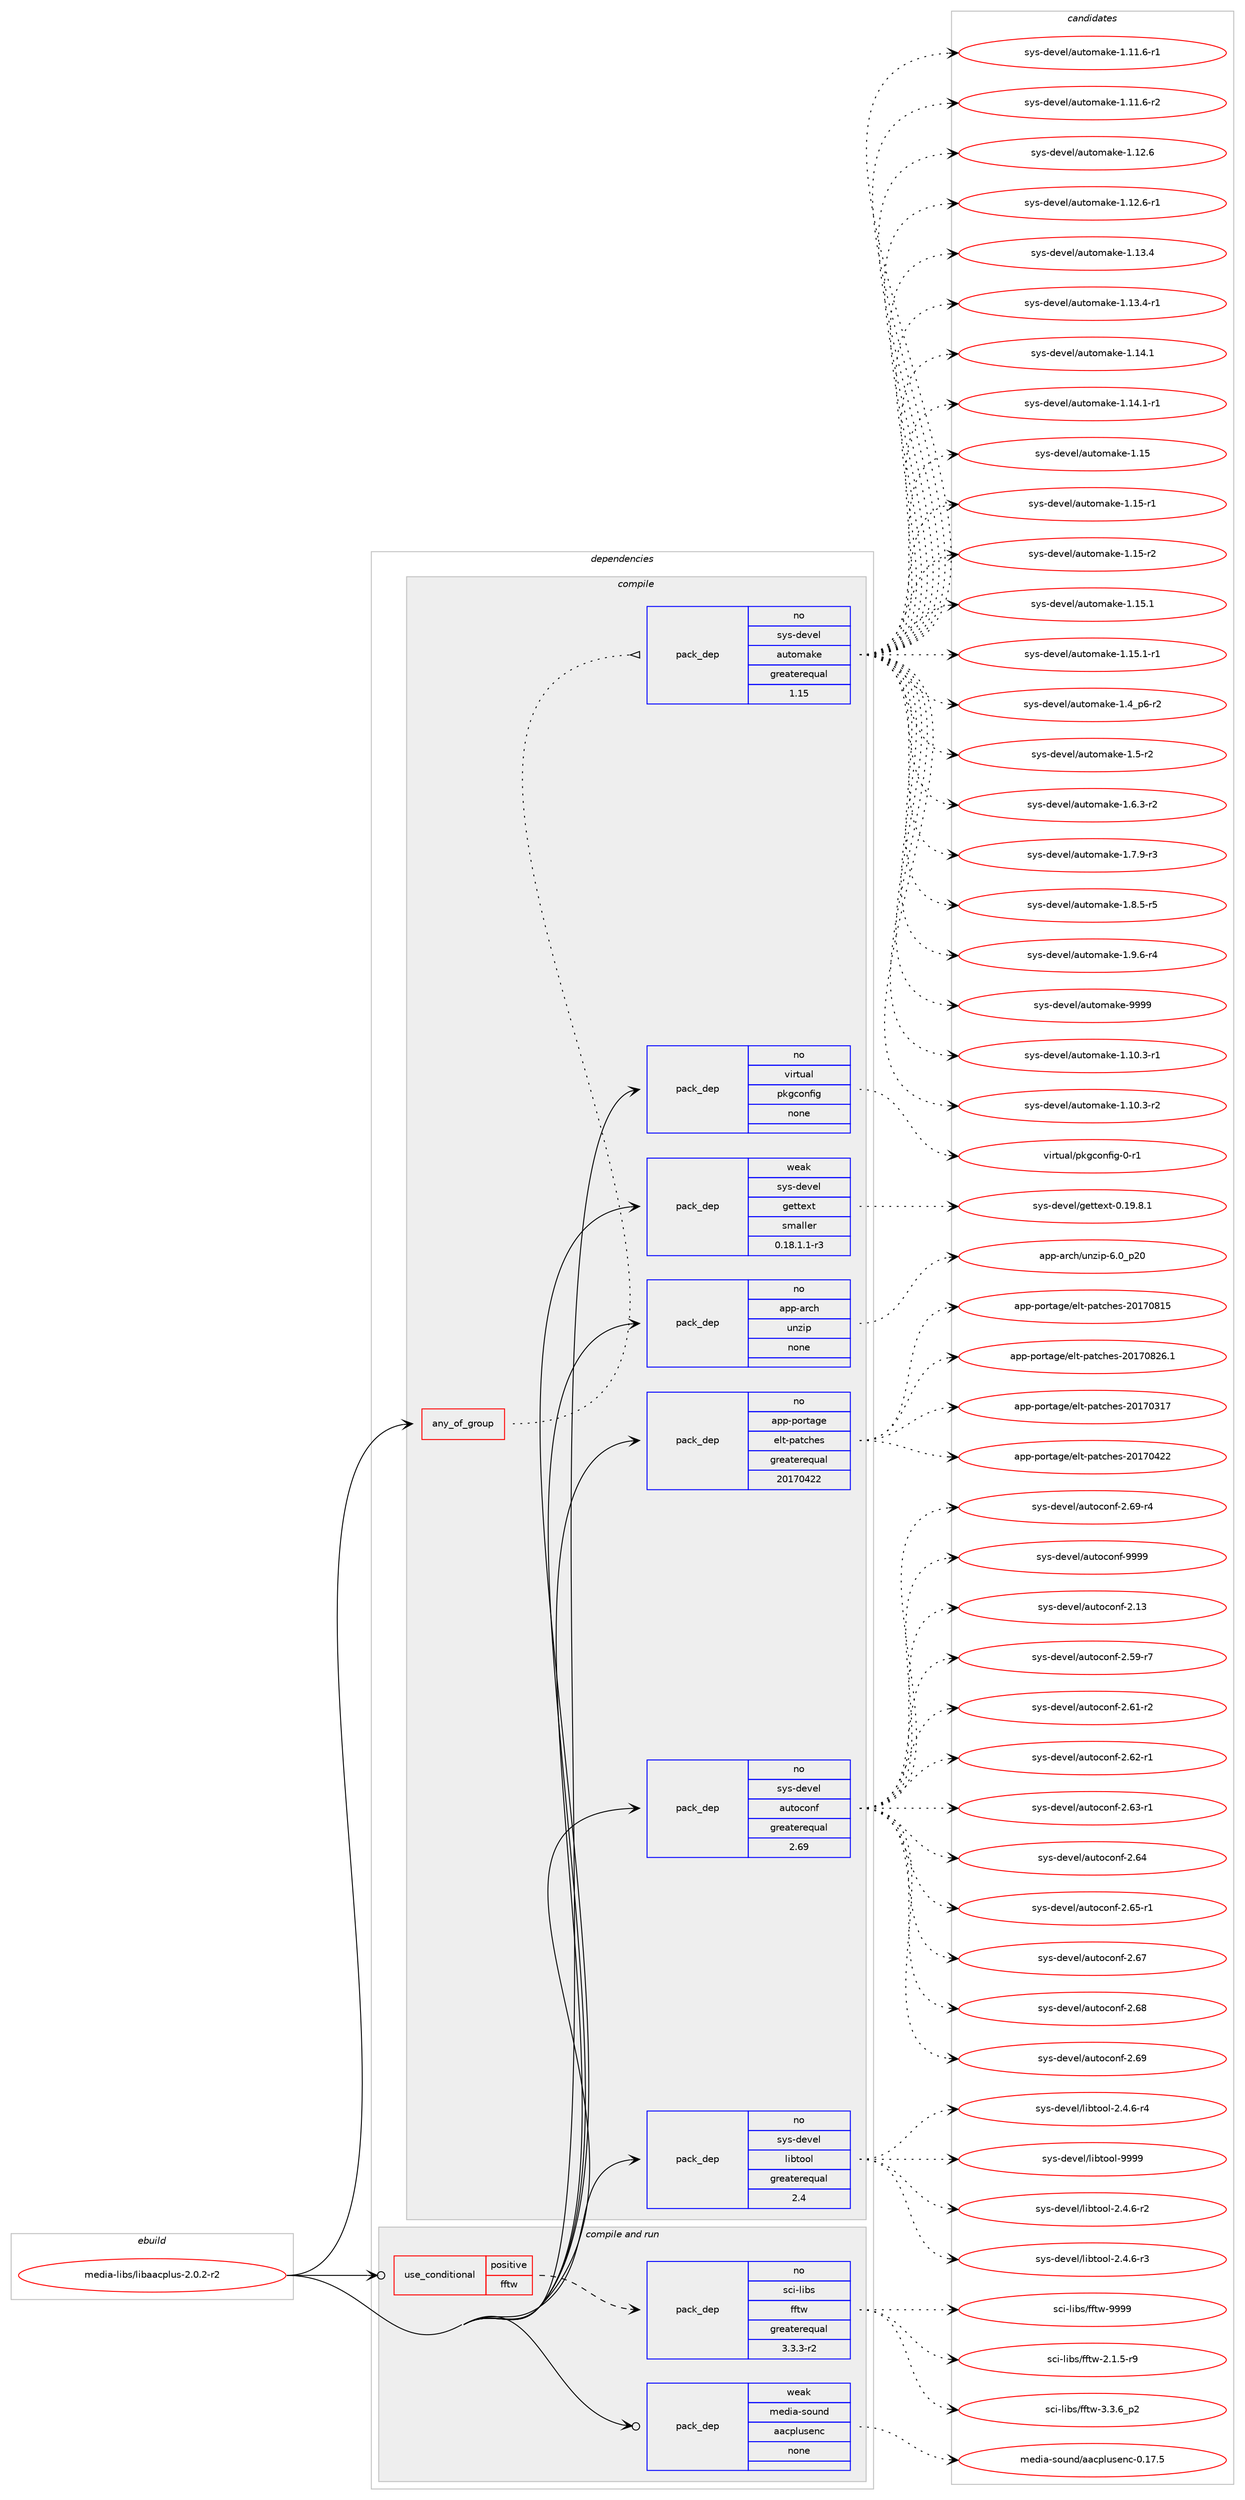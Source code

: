 digraph prolog {

# *************
# Graph options
# *************

newrank=true;
concentrate=true;
compound=true;
graph [rankdir=LR,fontname=Helvetica,fontsize=10,ranksep=1.5];#, ranksep=2.5, nodesep=0.2];
edge  [arrowhead=vee];
node  [fontname=Helvetica,fontsize=10];

# **********
# The ebuild
# **********

subgraph cluster_leftcol {
color=gray;
rank=same;
label=<<i>ebuild</i>>;
id [label="media-libs/libaacplus-2.0.2-r2", color=red, width=4, href="../media-libs/libaacplus-2.0.2-r2.svg"];
}

# ****************
# The dependencies
# ****************

subgraph cluster_midcol {
color=gray;
label=<<i>dependencies</i>>;
subgraph cluster_compile {
fillcolor="#eeeeee";
style=filled;
label=<<i>compile</i>>;
subgraph any5456 {
dependency362496 [label=<<TABLE BORDER="0" CELLBORDER="1" CELLSPACING="0" CELLPADDING="4"><TR><TD CELLPADDING="10">any_of_group</TD></TR></TABLE>>, shape=none, color=red];subgraph pack267455 {
dependency362497 [label=<<TABLE BORDER="0" CELLBORDER="1" CELLSPACING="0" CELLPADDING="4" WIDTH="220"><TR><TD ROWSPAN="6" CELLPADDING="30">pack_dep</TD></TR><TR><TD WIDTH="110">no</TD></TR><TR><TD>sys-devel</TD></TR><TR><TD>automake</TD></TR><TR><TD>greaterequal</TD></TR><TR><TD>1.15</TD></TR></TABLE>>, shape=none, color=blue];
}
dependency362496:e -> dependency362497:w [weight=20,style="dotted",arrowhead="oinv"];
}
id:e -> dependency362496:w [weight=20,style="solid",arrowhead="vee"];
subgraph pack267456 {
dependency362498 [label=<<TABLE BORDER="0" CELLBORDER="1" CELLSPACING="0" CELLPADDING="4" WIDTH="220"><TR><TD ROWSPAN="6" CELLPADDING="30">pack_dep</TD></TR><TR><TD WIDTH="110">no</TD></TR><TR><TD>app-arch</TD></TR><TR><TD>unzip</TD></TR><TR><TD>none</TD></TR><TR><TD></TD></TR></TABLE>>, shape=none, color=blue];
}
id:e -> dependency362498:w [weight=20,style="solid",arrowhead="vee"];
subgraph pack267457 {
dependency362499 [label=<<TABLE BORDER="0" CELLBORDER="1" CELLSPACING="0" CELLPADDING="4" WIDTH="220"><TR><TD ROWSPAN="6" CELLPADDING="30">pack_dep</TD></TR><TR><TD WIDTH="110">no</TD></TR><TR><TD>app-portage</TD></TR><TR><TD>elt-patches</TD></TR><TR><TD>greaterequal</TD></TR><TR><TD>20170422</TD></TR></TABLE>>, shape=none, color=blue];
}
id:e -> dependency362499:w [weight=20,style="solid",arrowhead="vee"];
subgraph pack267458 {
dependency362500 [label=<<TABLE BORDER="0" CELLBORDER="1" CELLSPACING="0" CELLPADDING="4" WIDTH="220"><TR><TD ROWSPAN="6" CELLPADDING="30">pack_dep</TD></TR><TR><TD WIDTH="110">no</TD></TR><TR><TD>sys-devel</TD></TR><TR><TD>autoconf</TD></TR><TR><TD>greaterequal</TD></TR><TR><TD>2.69</TD></TR></TABLE>>, shape=none, color=blue];
}
id:e -> dependency362500:w [weight=20,style="solid",arrowhead="vee"];
subgraph pack267459 {
dependency362501 [label=<<TABLE BORDER="0" CELLBORDER="1" CELLSPACING="0" CELLPADDING="4" WIDTH="220"><TR><TD ROWSPAN="6" CELLPADDING="30">pack_dep</TD></TR><TR><TD WIDTH="110">no</TD></TR><TR><TD>sys-devel</TD></TR><TR><TD>libtool</TD></TR><TR><TD>greaterequal</TD></TR><TR><TD>2.4</TD></TR></TABLE>>, shape=none, color=blue];
}
id:e -> dependency362501:w [weight=20,style="solid",arrowhead="vee"];
subgraph pack267460 {
dependency362502 [label=<<TABLE BORDER="0" CELLBORDER="1" CELLSPACING="0" CELLPADDING="4" WIDTH="220"><TR><TD ROWSPAN="6" CELLPADDING="30">pack_dep</TD></TR><TR><TD WIDTH="110">no</TD></TR><TR><TD>virtual</TD></TR><TR><TD>pkgconfig</TD></TR><TR><TD>none</TD></TR><TR><TD></TD></TR></TABLE>>, shape=none, color=blue];
}
id:e -> dependency362502:w [weight=20,style="solid",arrowhead="vee"];
subgraph pack267461 {
dependency362503 [label=<<TABLE BORDER="0" CELLBORDER="1" CELLSPACING="0" CELLPADDING="4" WIDTH="220"><TR><TD ROWSPAN="6" CELLPADDING="30">pack_dep</TD></TR><TR><TD WIDTH="110">weak</TD></TR><TR><TD>sys-devel</TD></TR><TR><TD>gettext</TD></TR><TR><TD>smaller</TD></TR><TR><TD>0.18.1.1-r3</TD></TR></TABLE>>, shape=none, color=blue];
}
id:e -> dependency362503:w [weight=20,style="solid",arrowhead="vee"];
}
subgraph cluster_compileandrun {
fillcolor="#eeeeee";
style=filled;
label=<<i>compile and run</i>>;
subgraph cond89447 {
dependency362504 [label=<<TABLE BORDER="0" CELLBORDER="1" CELLSPACING="0" CELLPADDING="4"><TR><TD ROWSPAN="3" CELLPADDING="10">use_conditional</TD></TR><TR><TD>positive</TD></TR><TR><TD>fftw</TD></TR></TABLE>>, shape=none, color=red];
subgraph pack267462 {
dependency362505 [label=<<TABLE BORDER="0" CELLBORDER="1" CELLSPACING="0" CELLPADDING="4" WIDTH="220"><TR><TD ROWSPAN="6" CELLPADDING="30">pack_dep</TD></TR><TR><TD WIDTH="110">no</TD></TR><TR><TD>sci-libs</TD></TR><TR><TD>fftw</TD></TR><TR><TD>greaterequal</TD></TR><TR><TD>3.3.3-r2</TD></TR></TABLE>>, shape=none, color=blue];
}
dependency362504:e -> dependency362505:w [weight=20,style="dashed",arrowhead="vee"];
}
id:e -> dependency362504:w [weight=20,style="solid",arrowhead="odotvee"];
subgraph pack267463 {
dependency362506 [label=<<TABLE BORDER="0" CELLBORDER="1" CELLSPACING="0" CELLPADDING="4" WIDTH="220"><TR><TD ROWSPAN="6" CELLPADDING="30">pack_dep</TD></TR><TR><TD WIDTH="110">weak</TD></TR><TR><TD>media-sound</TD></TR><TR><TD>aacplusenc</TD></TR><TR><TD>none</TD></TR><TR><TD></TD></TR></TABLE>>, shape=none, color=blue];
}
id:e -> dependency362506:w [weight=20,style="solid",arrowhead="odotvee"];
}
subgraph cluster_run {
fillcolor="#eeeeee";
style=filled;
label=<<i>run</i>>;
}
}

# **************
# The candidates
# **************

subgraph cluster_choices {
rank=same;
color=gray;
label=<<i>candidates</i>>;

subgraph choice267455 {
color=black;
nodesep=1;
choice11512111545100101118101108479711711611110997107101454946494846514511449 [label="sys-devel/automake-1.10.3-r1", color=red, width=4,href="../sys-devel/automake-1.10.3-r1.svg"];
choice11512111545100101118101108479711711611110997107101454946494846514511450 [label="sys-devel/automake-1.10.3-r2", color=red, width=4,href="../sys-devel/automake-1.10.3-r2.svg"];
choice11512111545100101118101108479711711611110997107101454946494946544511449 [label="sys-devel/automake-1.11.6-r1", color=red, width=4,href="../sys-devel/automake-1.11.6-r1.svg"];
choice11512111545100101118101108479711711611110997107101454946494946544511450 [label="sys-devel/automake-1.11.6-r2", color=red, width=4,href="../sys-devel/automake-1.11.6-r2.svg"];
choice1151211154510010111810110847971171161111099710710145494649504654 [label="sys-devel/automake-1.12.6", color=red, width=4,href="../sys-devel/automake-1.12.6.svg"];
choice11512111545100101118101108479711711611110997107101454946495046544511449 [label="sys-devel/automake-1.12.6-r1", color=red, width=4,href="../sys-devel/automake-1.12.6-r1.svg"];
choice1151211154510010111810110847971171161111099710710145494649514652 [label="sys-devel/automake-1.13.4", color=red, width=4,href="../sys-devel/automake-1.13.4.svg"];
choice11512111545100101118101108479711711611110997107101454946495146524511449 [label="sys-devel/automake-1.13.4-r1", color=red, width=4,href="../sys-devel/automake-1.13.4-r1.svg"];
choice1151211154510010111810110847971171161111099710710145494649524649 [label="sys-devel/automake-1.14.1", color=red, width=4,href="../sys-devel/automake-1.14.1.svg"];
choice11512111545100101118101108479711711611110997107101454946495246494511449 [label="sys-devel/automake-1.14.1-r1", color=red, width=4,href="../sys-devel/automake-1.14.1-r1.svg"];
choice115121115451001011181011084797117116111109971071014549464953 [label="sys-devel/automake-1.15", color=red, width=4,href="../sys-devel/automake-1.15.svg"];
choice1151211154510010111810110847971171161111099710710145494649534511449 [label="sys-devel/automake-1.15-r1", color=red, width=4,href="../sys-devel/automake-1.15-r1.svg"];
choice1151211154510010111810110847971171161111099710710145494649534511450 [label="sys-devel/automake-1.15-r2", color=red, width=4,href="../sys-devel/automake-1.15-r2.svg"];
choice1151211154510010111810110847971171161111099710710145494649534649 [label="sys-devel/automake-1.15.1", color=red, width=4,href="../sys-devel/automake-1.15.1.svg"];
choice11512111545100101118101108479711711611110997107101454946495346494511449 [label="sys-devel/automake-1.15.1-r1", color=red, width=4,href="../sys-devel/automake-1.15.1-r1.svg"];
choice115121115451001011181011084797117116111109971071014549465295112544511450 [label="sys-devel/automake-1.4_p6-r2", color=red, width=4,href="../sys-devel/automake-1.4_p6-r2.svg"];
choice11512111545100101118101108479711711611110997107101454946534511450 [label="sys-devel/automake-1.5-r2", color=red, width=4,href="../sys-devel/automake-1.5-r2.svg"];
choice115121115451001011181011084797117116111109971071014549465446514511450 [label="sys-devel/automake-1.6.3-r2", color=red, width=4,href="../sys-devel/automake-1.6.3-r2.svg"];
choice115121115451001011181011084797117116111109971071014549465546574511451 [label="sys-devel/automake-1.7.9-r3", color=red, width=4,href="../sys-devel/automake-1.7.9-r3.svg"];
choice115121115451001011181011084797117116111109971071014549465646534511453 [label="sys-devel/automake-1.8.5-r5", color=red, width=4,href="../sys-devel/automake-1.8.5-r5.svg"];
choice115121115451001011181011084797117116111109971071014549465746544511452 [label="sys-devel/automake-1.9.6-r4", color=red, width=4,href="../sys-devel/automake-1.9.6-r4.svg"];
choice115121115451001011181011084797117116111109971071014557575757 [label="sys-devel/automake-9999", color=red, width=4,href="../sys-devel/automake-9999.svg"];
dependency362497:e -> choice11512111545100101118101108479711711611110997107101454946494846514511449:w [style=dotted,weight="100"];
dependency362497:e -> choice11512111545100101118101108479711711611110997107101454946494846514511450:w [style=dotted,weight="100"];
dependency362497:e -> choice11512111545100101118101108479711711611110997107101454946494946544511449:w [style=dotted,weight="100"];
dependency362497:e -> choice11512111545100101118101108479711711611110997107101454946494946544511450:w [style=dotted,weight="100"];
dependency362497:e -> choice1151211154510010111810110847971171161111099710710145494649504654:w [style=dotted,weight="100"];
dependency362497:e -> choice11512111545100101118101108479711711611110997107101454946495046544511449:w [style=dotted,weight="100"];
dependency362497:e -> choice1151211154510010111810110847971171161111099710710145494649514652:w [style=dotted,weight="100"];
dependency362497:e -> choice11512111545100101118101108479711711611110997107101454946495146524511449:w [style=dotted,weight="100"];
dependency362497:e -> choice1151211154510010111810110847971171161111099710710145494649524649:w [style=dotted,weight="100"];
dependency362497:e -> choice11512111545100101118101108479711711611110997107101454946495246494511449:w [style=dotted,weight="100"];
dependency362497:e -> choice115121115451001011181011084797117116111109971071014549464953:w [style=dotted,weight="100"];
dependency362497:e -> choice1151211154510010111810110847971171161111099710710145494649534511449:w [style=dotted,weight="100"];
dependency362497:e -> choice1151211154510010111810110847971171161111099710710145494649534511450:w [style=dotted,weight="100"];
dependency362497:e -> choice1151211154510010111810110847971171161111099710710145494649534649:w [style=dotted,weight="100"];
dependency362497:e -> choice11512111545100101118101108479711711611110997107101454946495346494511449:w [style=dotted,weight="100"];
dependency362497:e -> choice115121115451001011181011084797117116111109971071014549465295112544511450:w [style=dotted,weight="100"];
dependency362497:e -> choice11512111545100101118101108479711711611110997107101454946534511450:w [style=dotted,weight="100"];
dependency362497:e -> choice115121115451001011181011084797117116111109971071014549465446514511450:w [style=dotted,weight="100"];
dependency362497:e -> choice115121115451001011181011084797117116111109971071014549465546574511451:w [style=dotted,weight="100"];
dependency362497:e -> choice115121115451001011181011084797117116111109971071014549465646534511453:w [style=dotted,weight="100"];
dependency362497:e -> choice115121115451001011181011084797117116111109971071014549465746544511452:w [style=dotted,weight="100"];
dependency362497:e -> choice115121115451001011181011084797117116111109971071014557575757:w [style=dotted,weight="100"];
}
subgraph choice267456 {
color=black;
nodesep=1;
choice971121124597114991044711711012210511245544648951125048 [label="app-arch/unzip-6.0_p20", color=red, width=4,href="../app-arch/unzip-6.0_p20.svg"];
dependency362498:e -> choice971121124597114991044711711012210511245544648951125048:w [style=dotted,weight="100"];
}
subgraph choice267457 {
color=black;
nodesep=1;
choice97112112451121111141169710310147101108116451129711699104101115455048495548514955 [label="app-portage/elt-patches-20170317", color=red, width=4,href="../app-portage/elt-patches-20170317.svg"];
choice97112112451121111141169710310147101108116451129711699104101115455048495548525050 [label="app-portage/elt-patches-20170422", color=red, width=4,href="../app-portage/elt-patches-20170422.svg"];
choice97112112451121111141169710310147101108116451129711699104101115455048495548564953 [label="app-portage/elt-patches-20170815", color=red, width=4,href="../app-portage/elt-patches-20170815.svg"];
choice971121124511211111411697103101471011081164511297116991041011154550484955485650544649 [label="app-portage/elt-patches-20170826.1", color=red, width=4,href="../app-portage/elt-patches-20170826.1.svg"];
dependency362499:e -> choice97112112451121111141169710310147101108116451129711699104101115455048495548514955:w [style=dotted,weight="100"];
dependency362499:e -> choice97112112451121111141169710310147101108116451129711699104101115455048495548525050:w [style=dotted,weight="100"];
dependency362499:e -> choice97112112451121111141169710310147101108116451129711699104101115455048495548564953:w [style=dotted,weight="100"];
dependency362499:e -> choice971121124511211111411697103101471011081164511297116991041011154550484955485650544649:w [style=dotted,weight="100"];
}
subgraph choice267458 {
color=black;
nodesep=1;
choice115121115451001011181011084797117116111991111101024550464951 [label="sys-devel/autoconf-2.13", color=red, width=4,href="../sys-devel/autoconf-2.13.svg"];
choice1151211154510010111810110847971171161119911111010245504653574511455 [label="sys-devel/autoconf-2.59-r7", color=red, width=4,href="../sys-devel/autoconf-2.59-r7.svg"];
choice1151211154510010111810110847971171161119911111010245504654494511450 [label="sys-devel/autoconf-2.61-r2", color=red, width=4,href="../sys-devel/autoconf-2.61-r2.svg"];
choice1151211154510010111810110847971171161119911111010245504654504511449 [label="sys-devel/autoconf-2.62-r1", color=red, width=4,href="../sys-devel/autoconf-2.62-r1.svg"];
choice1151211154510010111810110847971171161119911111010245504654514511449 [label="sys-devel/autoconf-2.63-r1", color=red, width=4,href="../sys-devel/autoconf-2.63-r1.svg"];
choice115121115451001011181011084797117116111991111101024550465452 [label="sys-devel/autoconf-2.64", color=red, width=4,href="../sys-devel/autoconf-2.64.svg"];
choice1151211154510010111810110847971171161119911111010245504654534511449 [label="sys-devel/autoconf-2.65-r1", color=red, width=4,href="../sys-devel/autoconf-2.65-r1.svg"];
choice115121115451001011181011084797117116111991111101024550465455 [label="sys-devel/autoconf-2.67", color=red, width=4,href="../sys-devel/autoconf-2.67.svg"];
choice115121115451001011181011084797117116111991111101024550465456 [label="sys-devel/autoconf-2.68", color=red, width=4,href="../sys-devel/autoconf-2.68.svg"];
choice115121115451001011181011084797117116111991111101024550465457 [label="sys-devel/autoconf-2.69", color=red, width=4,href="../sys-devel/autoconf-2.69.svg"];
choice1151211154510010111810110847971171161119911111010245504654574511452 [label="sys-devel/autoconf-2.69-r4", color=red, width=4,href="../sys-devel/autoconf-2.69-r4.svg"];
choice115121115451001011181011084797117116111991111101024557575757 [label="sys-devel/autoconf-9999", color=red, width=4,href="../sys-devel/autoconf-9999.svg"];
dependency362500:e -> choice115121115451001011181011084797117116111991111101024550464951:w [style=dotted,weight="100"];
dependency362500:e -> choice1151211154510010111810110847971171161119911111010245504653574511455:w [style=dotted,weight="100"];
dependency362500:e -> choice1151211154510010111810110847971171161119911111010245504654494511450:w [style=dotted,weight="100"];
dependency362500:e -> choice1151211154510010111810110847971171161119911111010245504654504511449:w [style=dotted,weight="100"];
dependency362500:e -> choice1151211154510010111810110847971171161119911111010245504654514511449:w [style=dotted,weight="100"];
dependency362500:e -> choice115121115451001011181011084797117116111991111101024550465452:w [style=dotted,weight="100"];
dependency362500:e -> choice1151211154510010111810110847971171161119911111010245504654534511449:w [style=dotted,weight="100"];
dependency362500:e -> choice115121115451001011181011084797117116111991111101024550465455:w [style=dotted,weight="100"];
dependency362500:e -> choice115121115451001011181011084797117116111991111101024550465456:w [style=dotted,weight="100"];
dependency362500:e -> choice115121115451001011181011084797117116111991111101024550465457:w [style=dotted,weight="100"];
dependency362500:e -> choice1151211154510010111810110847971171161119911111010245504654574511452:w [style=dotted,weight="100"];
dependency362500:e -> choice115121115451001011181011084797117116111991111101024557575757:w [style=dotted,weight="100"];
}
subgraph choice267459 {
color=black;
nodesep=1;
choice1151211154510010111810110847108105981161111111084550465246544511450 [label="sys-devel/libtool-2.4.6-r2", color=red, width=4,href="../sys-devel/libtool-2.4.6-r2.svg"];
choice1151211154510010111810110847108105981161111111084550465246544511451 [label="sys-devel/libtool-2.4.6-r3", color=red, width=4,href="../sys-devel/libtool-2.4.6-r3.svg"];
choice1151211154510010111810110847108105981161111111084550465246544511452 [label="sys-devel/libtool-2.4.6-r4", color=red, width=4,href="../sys-devel/libtool-2.4.6-r4.svg"];
choice1151211154510010111810110847108105981161111111084557575757 [label="sys-devel/libtool-9999", color=red, width=4,href="../sys-devel/libtool-9999.svg"];
dependency362501:e -> choice1151211154510010111810110847108105981161111111084550465246544511450:w [style=dotted,weight="100"];
dependency362501:e -> choice1151211154510010111810110847108105981161111111084550465246544511451:w [style=dotted,weight="100"];
dependency362501:e -> choice1151211154510010111810110847108105981161111111084550465246544511452:w [style=dotted,weight="100"];
dependency362501:e -> choice1151211154510010111810110847108105981161111111084557575757:w [style=dotted,weight="100"];
}
subgraph choice267460 {
color=black;
nodesep=1;
choice11810511411611797108471121071039911111010210510345484511449 [label="virtual/pkgconfig-0-r1", color=red, width=4,href="../virtual/pkgconfig-0-r1.svg"];
dependency362502:e -> choice11810511411611797108471121071039911111010210510345484511449:w [style=dotted,weight="100"];
}
subgraph choice267461 {
color=black;
nodesep=1;
choice1151211154510010111810110847103101116116101120116454846495746564649 [label="sys-devel/gettext-0.19.8.1", color=red, width=4,href="../sys-devel/gettext-0.19.8.1.svg"];
dependency362503:e -> choice1151211154510010111810110847103101116116101120116454846495746564649:w [style=dotted,weight="100"];
}
subgraph choice267462 {
color=black;
nodesep=1;
choice115991054510810598115471021021161194550464946534511457 [label="sci-libs/fftw-2.1.5-r9", color=red, width=4,href="../sci-libs/fftw-2.1.5-r9.svg"];
choice115991054510810598115471021021161194551465146549511250 [label="sci-libs/fftw-3.3.6_p2", color=red, width=4,href="../sci-libs/fftw-3.3.6_p2.svg"];
choice115991054510810598115471021021161194557575757 [label="sci-libs/fftw-9999", color=red, width=4,href="../sci-libs/fftw-9999.svg"];
dependency362505:e -> choice115991054510810598115471021021161194550464946534511457:w [style=dotted,weight="100"];
dependency362505:e -> choice115991054510810598115471021021161194551465146549511250:w [style=dotted,weight="100"];
dependency362505:e -> choice115991054510810598115471021021161194557575757:w [style=dotted,weight="100"];
}
subgraph choice267463 {
color=black;
nodesep=1;
choice1091011001059745115111117110100479797991121081171151011109945484649554653 [label="media-sound/aacplusenc-0.17.5", color=red, width=4,href="../media-sound/aacplusenc-0.17.5.svg"];
dependency362506:e -> choice1091011001059745115111117110100479797991121081171151011109945484649554653:w [style=dotted,weight="100"];
}
}

}

